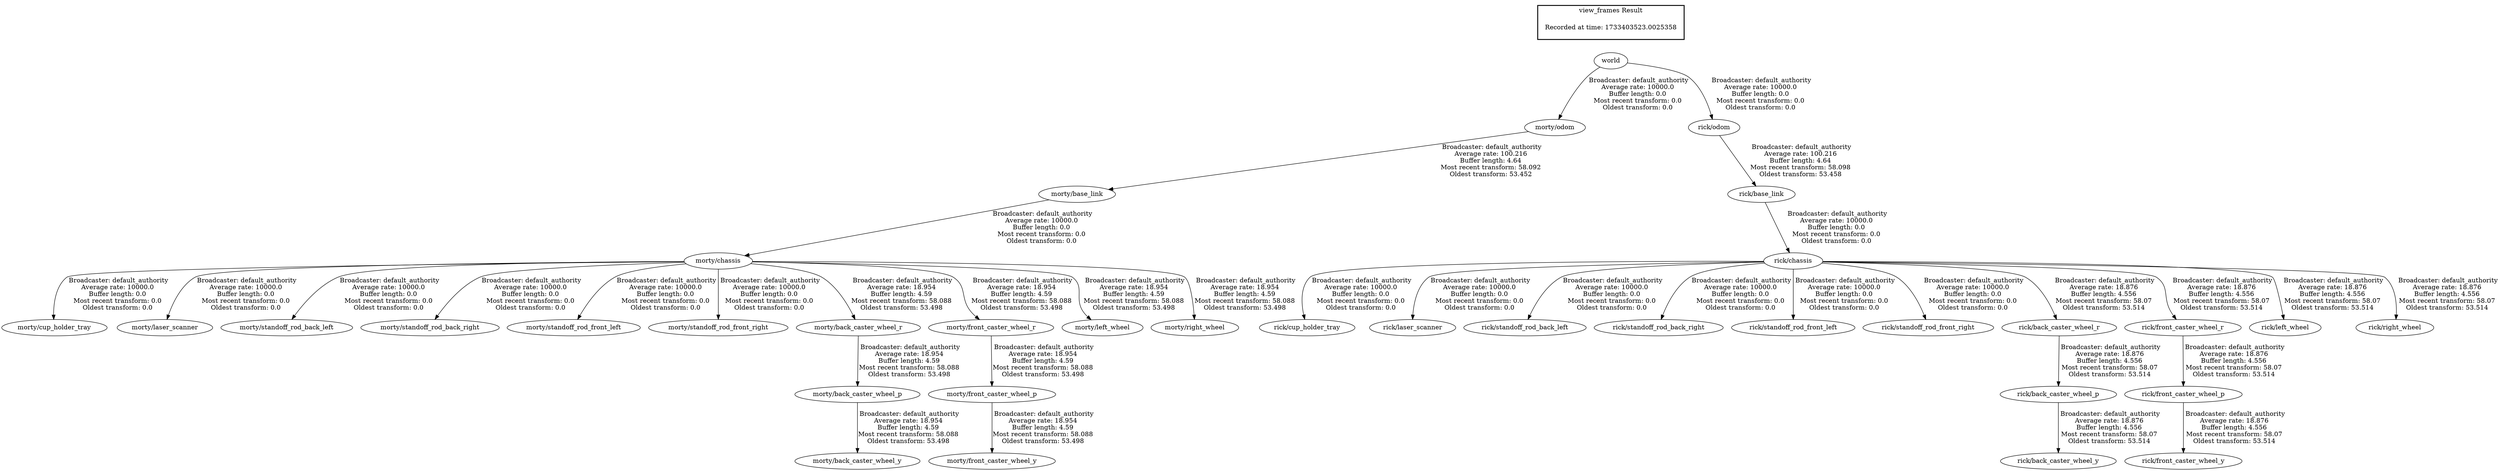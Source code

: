digraph G {
"morty/odom" -> "morty/base_link"[label=" Broadcaster: default_authority\nAverage rate: 100.216\nBuffer length: 4.64\nMost recent transform: 58.092\nOldest transform: 53.452\n"];
"world" -> "morty/odom"[label=" Broadcaster: default_authority\nAverage rate: 10000.0\nBuffer length: 0.0\nMost recent transform: 0.0\nOldest transform: 0.0\n"];
"rick/odom" -> "rick/base_link"[label=" Broadcaster: default_authority\nAverage rate: 100.216\nBuffer length: 4.64\nMost recent transform: 58.098\nOldest transform: 53.458\n"];
"world" -> "rick/odom"[label=" Broadcaster: default_authority\nAverage rate: 10000.0\nBuffer length: 0.0\nMost recent transform: 0.0\nOldest transform: 0.0\n"];
"morty/base_link" -> "morty/chassis"[label=" Broadcaster: default_authority\nAverage rate: 10000.0\nBuffer length: 0.0\nMost recent transform: 0.0\nOldest transform: 0.0\n"];
"morty/chassis" -> "morty/cup_holder_tray"[label=" Broadcaster: default_authority\nAverage rate: 10000.0\nBuffer length: 0.0\nMost recent transform: 0.0\nOldest transform: 0.0\n"];
"morty/chassis" -> "morty/laser_scanner"[label=" Broadcaster: default_authority\nAverage rate: 10000.0\nBuffer length: 0.0\nMost recent transform: 0.0\nOldest transform: 0.0\n"];
"morty/chassis" -> "morty/standoff_rod_back_left"[label=" Broadcaster: default_authority\nAverage rate: 10000.0\nBuffer length: 0.0\nMost recent transform: 0.0\nOldest transform: 0.0\n"];
"morty/chassis" -> "morty/standoff_rod_back_right"[label=" Broadcaster: default_authority\nAverage rate: 10000.0\nBuffer length: 0.0\nMost recent transform: 0.0\nOldest transform: 0.0\n"];
"morty/chassis" -> "morty/standoff_rod_front_left"[label=" Broadcaster: default_authority\nAverage rate: 10000.0\nBuffer length: 0.0\nMost recent transform: 0.0\nOldest transform: 0.0\n"];
"morty/chassis" -> "morty/standoff_rod_front_right"[label=" Broadcaster: default_authority\nAverage rate: 10000.0\nBuffer length: 0.0\nMost recent transform: 0.0\nOldest transform: 0.0\n"];
"rick/base_link" -> "rick/chassis"[label=" Broadcaster: default_authority\nAverage rate: 10000.0\nBuffer length: 0.0\nMost recent transform: 0.0\nOldest transform: 0.0\n"];
"rick/chassis" -> "rick/cup_holder_tray"[label=" Broadcaster: default_authority\nAverage rate: 10000.0\nBuffer length: 0.0\nMost recent transform: 0.0\nOldest transform: 0.0\n"];
"rick/chassis" -> "rick/laser_scanner"[label=" Broadcaster: default_authority\nAverage rate: 10000.0\nBuffer length: 0.0\nMost recent transform: 0.0\nOldest transform: 0.0\n"];
"rick/chassis" -> "rick/standoff_rod_back_left"[label=" Broadcaster: default_authority\nAverage rate: 10000.0\nBuffer length: 0.0\nMost recent transform: 0.0\nOldest transform: 0.0\n"];
"rick/chassis" -> "rick/standoff_rod_back_right"[label=" Broadcaster: default_authority\nAverage rate: 10000.0\nBuffer length: 0.0\nMost recent transform: 0.0\nOldest transform: 0.0\n"];
"rick/chassis" -> "rick/standoff_rod_front_left"[label=" Broadcaster: default_authority\nAverage rate: 10000.0\nBuffer length: 0.0\nMost recent transform: 0.0\nOldest transform: 0.0\n"];
"rick/chassis" -> "rick/standoff_rod_front_right"[label=" Broadcaster: default_authority\nAverage rate: 10000.0\nBuffer length: 0.0\nMost recent transform: 0.0\nOldest transform: 0.0\n"];
"morty/chassis" -> "morty/back_caster_wheel_r"[label=" Broadcaster: default_authority\nAverage rate: 18.954\nBuffer length: 4.59\nMost recent transform: 58.088\nOldest transform: 53.498\n"];
"morty/back_caster_wheel_r" -> "morty/back_caster_wheel_p"[label=" Broadcaster: default_authority\nAverage rate: 18.954\nBuffer length: 4.59\nMost recent transform: 58.088\nOldest transform: 53.498\n"];
"morty/back_caster_wheel_p" -> "morty/back_caster_wheel_y"[label=" Broadcaster: default_authority\nAverage rate: 18.954\nBuffer length: 4.59\nMost recent transform: 58.088\nOldest transform: 53.498\n"];
"morty/chassis" -> "morty/front_caster_wheel_r"[label=" Broadcaster: default_authority\nAverage rate: 18.954\nBuffer length: 4.59\nMost recent transform: 58.088\nOldest transform: 53.498\n"];
"morty/front_caster_wheel_r" -> "morty/front_caster_wheel_p"[label=" Broadcaster: default_authority\nAverage rate: 18.954\nBuffer length: 4.59\nMost recent transform: 58.088\nOldest transform: 53.498\n"];
"morty/front_caster_wheel_p" -> "morty/front_caster_wheel_y"[label=" Broadcaster: default_authority\nAverage rate: 18.954\nBuffer length: 4.59\nMost recent transform: 58.088\nOldest transform: 53.498\n"];
"morty/chassis" -> "morty/left_wheel"[label=" Broadcaster: default_authority\nAverage rate: 18.954\nBuffer length: 4.59\nMost recent transform: 58.088\nOldest transform: 53.498\n"];
"morty/chassis" -> "morty/right_wheel"[label=" Broadcaster: default_authority\nAverage rate: 18.954\nBuffer length: 4.59\nMost recent transform: 58.088\nOldest transform: 53.498\n"];
"rick/chassis" -> "rick/back_caster_wheel_r"[label=" Broadcaster: default_authority\nAverage rate: 18.876\nBuffer length: 4.556\nMost recent transform: 58.07\nOldest transform: 53.514\n"];
"rick/back_caster_wheel_r" -> "rick/back_caster_wheel_p"[label=" Broadcaster: default_authority\nAverage rate: 18.876\nBuffer length: 4.556\nMost recent transform: 58.07\nOldest transform: 53.514\n"];
"rick/back_caster_wheel_p" -> "rick/back_caster_wheel_y"[label=" Broadcaster: default_authority\nAverage rate: 18.876\nBuffer length: 4.556\nMost recent transform: 58.07\nOldest transform: 53.514\n"];
"rick/chassis" -> "rick/front_caster_wheel_r"[label=" Broadcaster: default_authority\nAverage rate: 18.876\nBuffer length: 4.556\nMost recent transform: 58.07\nOldest transform: 53.514\n"];
"rick/front_caster_wheel_r" -> "rick/front_caster_wheel_p"[label=" Broadcaster: default_authority\nAverage rate: 18.876\nBuffer length: 4.556\nMost recent transform: 58.07\nOldest transform: 53.514\n"];
"rick/front_caster_wheel_p" -> "rick/front_caster_wheel_y"[label=" Broadcaster: default_authority\nAverage rate: 18.876\nBuffer length: 4.556\nMost recent transform: 58.07\nOldest transform: 53.514\n"];
"rick/chassis" -> "rick/left_wheel"[label=" Broadcaster: default_authority\nAverage rate: 18.876\nBuffer length: 4.556\nMost recent transform: 58.07\nOldest transform: 53.514\n"];
"rick/chassis" -> "rick/right_wheel"[label=" Broadcaster: default_authority\nAverage rate: 18.876\nBuffer length: 4.556\nMost recent transform: 58.07\nOldest transform: 53.514\n"];
edge [style=invis];
 subgraph cluster_legend { style=bold; color=black; label ="view_frames Result";
"Recorded at time: 1733403523.0025358"[ shape=plaintext ] ;
}->"world";
}